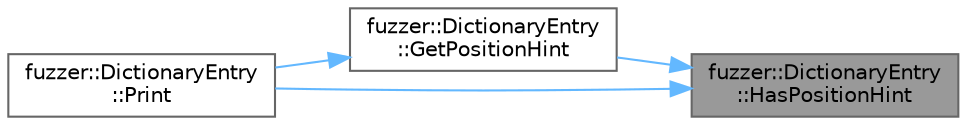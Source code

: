digraph "fuzzer::DictionaryEntry::HasPositionHint"
{
 // LATEX_PDF_SIZE
  bgcolor="transparent";
  edge [fontname=Helvetica,fontsize=10,labelfontname=Helvetica,labelfontsize=10];
  node [fontname=Helvetica,fontsize=10,shape=box,height=0.2,width=0.4];
  rankdir="RL";
  Node1 [id="Node000001",label="fuzzer::DictionaryEntry\l::HasPositionHint",height=0.2,width=0.4,color="gray40", fillcolor="grey60", style="filled", fontcolor="black",tooltip=" "];
  Node1 -> Node2 [id="edge1_Node000001_Node000002",dir="back",color="steelblue1",style="solid",tooltip=" "];
  Node2 [id="Node000002",label="fuzzer::DictionaryEntry\l::GetPositionHint",height=0.2,width=0.4,color="grey40", fillcolor="white", style="filled",URL="$classfuzzer_1_1_dictionary_entry.html#ac13669a76798a5255cf4de5df3f94a8c",tooltip=" "];
  Node2 -> Node3 [id="edge2_Node000002_Node000003",dir="back",color="steelblue1",style="solid",tooltip=" "];
  Node3 [id="Node000003",label="fuzzer::DictionaryEntry\l::Print",height=0.2,width=0.4,color="grey40", fillcolor="white", style="filled",URL="$classfuzzer_1_1_dictionary_entry.html#a7b5d7ff5db0c5f0478df3c3787fa3e49",tooltip=" "];
  Node1 -> Node3 [id="edge3_Node000001_Node000003",dir="back",color="steelblue1",style="solid",tooltip=" "];
}
